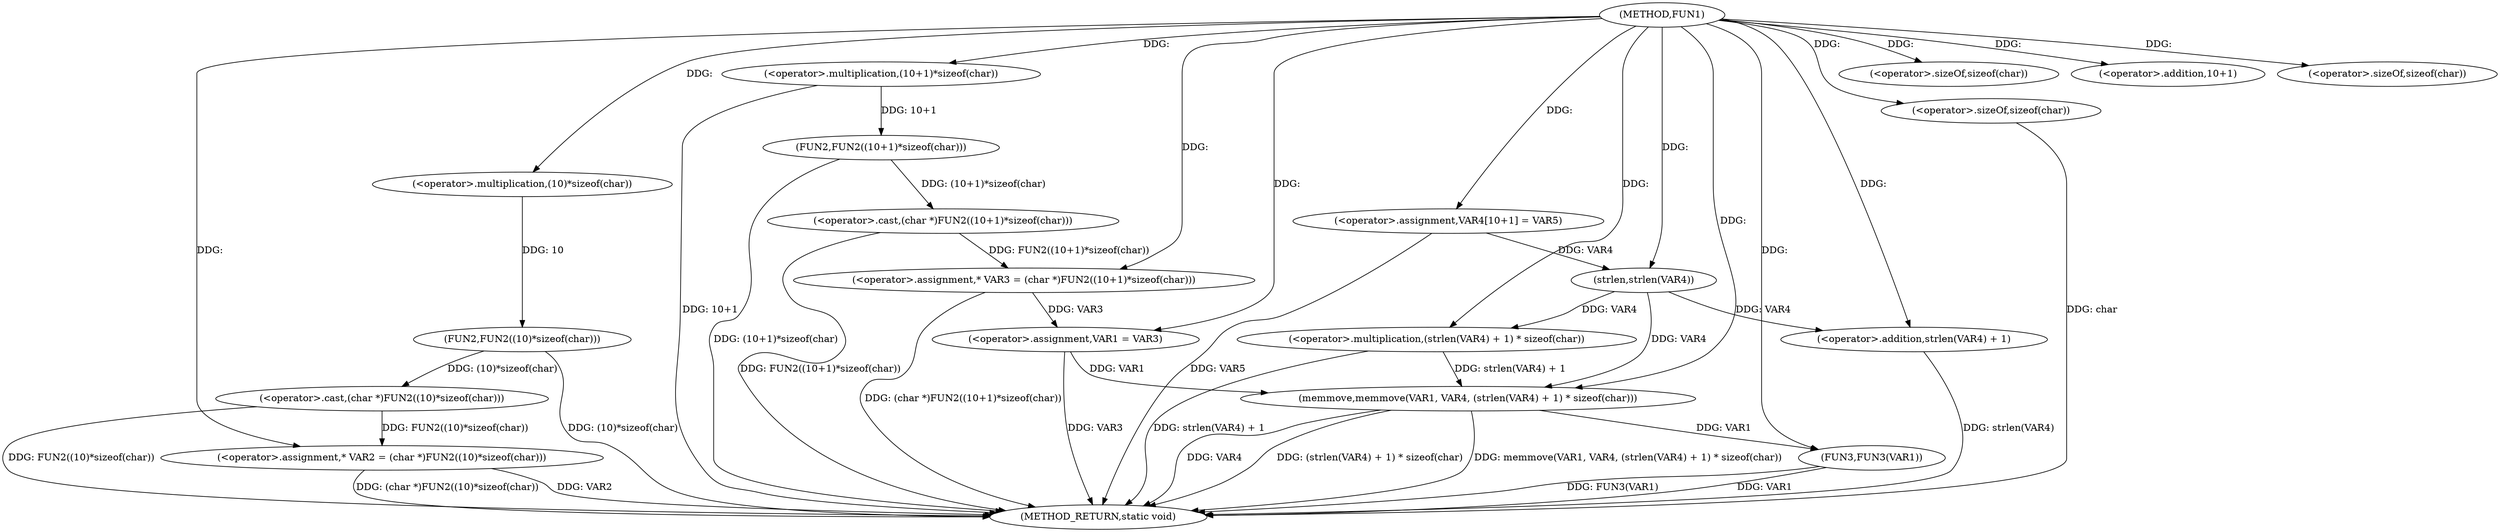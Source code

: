 digraph FUN1 {  
"1000100" [label = "(METHOD,FUN1)" ]
"1000147" [label = "(METHOD_RETURN,static void)" ]
"1000104" [label = "(<operator>.assignment,* VAR2 = (char *)FUN2((10)*sizeof(char)))" ]
"1000106" [label = "(<operator>.cast,(char *)FUN2((10)*sizeof(char)))" ]
"1000108" [label = "(FUN2,FUN2((10)*sizeof(char)))" ]
"1000109" [label = "(<operator>.multiplication,(10)*sizeof(char))" ]
"1000111" [label = "(<operator>.sizeOf,sizeof(char))" ]
"1000114" [label = "(<operator>.assignment,* VAR3 = (char *)FUN2((10+1)*sizeof(char)))" ]
"1000116" [label = "(<operator>.cast,(char *)FUN2((10+1)*sizeof(char)))" ]
"1000118" [label = "(FUN2,FUN2((10+1)*sizeof(char)))" ]
"1000119" [label = "(<operator>.multiplication,(10+1)*sizeof(char))" ]
"1000120" [label = "(<operator>.addition,10+1)" ]
"1000123" [label = "(<operator>.sizeOf,sizeof(char))" ]
"1000127" [label = "(<operator>.assignment,VAR1 = VAR3)" ]
"1000132" [label = "(<operator>.assignment,VAR4[10+1] = VAR5)" ]
"1000135" [label = "(memmove,memmove(VAR1, VAR4, (strlen(VAR4) + 1) * sizeof(char)))" ]
"1000138" [label = "(<operator>.multiplication,(strlen(VAR4) + 1) * sizeof(char))" ]
"1000139" [label = "(<operator>.addition,strlen(VAR4) + 1)" ]
"1000140" [label = "(strlen,strlen(VAR4))" ]
"1000143" [label = "(<operator>.sizeOf,sizeof(char))" ]
"1000145" [label = "(FUN3,FUN3(VAR1))" ]
  "1000106" -> "1000147"  [ label = "DDG: FUN2((10)*sizeof(char))"] 
  "1000104" -> "1000147"  [ label = "DDG: VAR2"] 
  "1000139" -> "1000147"  [ label = "DDG: strlen(VAR4)"] 
  "1000116" -> "1000147"  [ label = "DDG: FUN2((10+1)*sizeof(char))"] 
  "1000135" -> "1000147"  [ label = "DDG: (strlen(VAR4) + 1) * sizeof(char)"] 
  "1000118" -> "1000147"  [ label = "DDG: (10+1)*sizeof(char)"] 
  "1000145" -> "1000147"  [ label = "DDG: VAR1"] 
  "1000114" -> "1000147"  [ label = "DDG: (char *)FUN2((10+1)*sizeof(char))"] 
  "1000138" -> "1000147"  [ label = "DDG: strlen(VAR4) + 1"] 
  "1000127" -> "1000147"  [ label = "DDG: VAR3"] 
  "1000143" -> "1000147"  [ label = "DDG: char"] 
  "1000132" -> "1000147"  [ label = "DDG: VAR5"] 
  "1000135" -> "1000147"  [ label = "DDG: memmove(VAR1, VAR4, (strlen(VAR4) + 1) * sizeof(char))"] 
  "1000119" -> "1000147"  [ label = "DDG: 10+1"] 
  "1000145" -> "1000147"  [ label = "DDG: FUN3(VAR1)"] 
  "1000135" -> "1000147"  [ label = "DDG: VAR4"] 
  "1000104" -> "1000147"  [ label = "DDG: (char *)FUN2((10)*sizeof(char))"] 
  "1000108" -> "1000147"  [ label = "DDG: (10)*sizeof(char)"] 
  "1000106" -> "1000104"  [ label = "DDG: FUN2((10)*sizeof(char))"] 
  "1000100" -> "1000104"  [ label = "DDG: "] 
  "1000108" -> "1000106"  [ label = "DDG: (10)*sizeof(char)"] 
  "1000109" -> "1000108"  [ label = "DDG: 10"] 
  "1000100" -> "1000109"  [ label = "DDG: "] 
  "1000100" -> "1000111"  [ label = "DDG: "] 
  "1000116" -> "1000114"  [ label = "DDG: FUN2((10+1)*sizeof(char))"] 
  "1000100" -> "1000114"  [ label = "DDG: "] 
  "1000118" -> "1000116"  [ label = "DDG: (10+1)*sizeof(char)"] 
  "1000119" -> "1000118"  [ label = "DDG: 10+1"] 
  "1000100" -> "1000119"  [ label = "DDG: "] 
  "1000100" -> "1000120"  [ label = "DDG: "] 
  "1000100" -> "1000123"  [ label = "DDG: "] 
  "1000114" -> "1000127"  [ label = "DDG: VAR3"] 
  "1000100" -> "1000127"  [ label = "DDG: "] 
  "1000100" -> "1000132"  [ label = "DDG: "] 
  "1000127" -> "1000135"  [ label = "DDG: VAR1"] 
  "1000100" -> "1000135"  [ label = "DDG: "] 
  "1000140" -> "1000135"  [ label = "DDG: VAR4"] 
  "1000138" -> "1000135"  [ label = "DDG: strlen(VAR4) + 1"] 
  "1000140" -> "1000138"  [ label = "DDG: VAR4"] 
  "1000100" -> "1000138"  [ label = "DDG: "] 
  "1000140" -> "1000139"  [ label = "DDG: VAR4"] 
  "1000132" -> "1000140"  [ label = "DDG: VAR4"] 
  "1000100" -> "1000140"  [ label = "DDG: "] 
  "1000100" -> "1000139"  [ label = "DDG: "] 
  "1000100" -> "1000143"  [ label = "DDG: "] 
  "1000135" -> "1000145"  [ label = "DDG: VAR1"] 
  "1000100" -> "1000145"  [ label = "DDG: "] 
}
